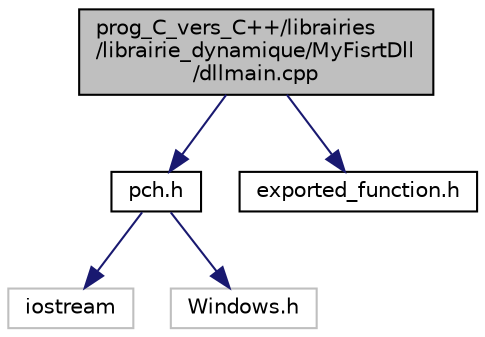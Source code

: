 digraph "prog_C_vers_C++/librairies/librairie_dynamique/MyFisrtDll/dllmain.cpp"
{
  edge [fontname="Helvetica",fontsize="10",labelfontname="Helvetica",labelfontsize="10"];
  node [fontname="Helvetica",fontsize="10",shape=record];
  Node0 [label="prog_C_vers_C++/librairies\l/librairie_dynamique/MyFisrtDll\l/dllmain.cpp",height=0.2,width=0.4,color="black", fillcolor="grey75", style="filled", fontcolor="black"];
  Node0 -> Node1 [color="midnightblue",fontsize="10",style="solid"];
  Node1 [label="pch.h",height=0.2,width=0.4,color="black", fillcolor="white", style="filled",URL="$librairie__dynamique_2MyFisrtDll_2pch_8h.html"];
  Node1 -> Node2 [color="midnightblue",fontsize="10",style="solid"];
  Node2 [label="iostream",height=0.2,width=0.4,color="grey75", fillcolor="white", style="filled"];
  Node1 -> Node3 [color="midnightblue",fontsize="10",style="solid"];
  Node3 [label="Windows.h",height=0.2,width=0.4,color="grey75", fillcolor="white", style="filled"];
  Node0 -> Node4 [color="midnightblue",fontsize="10",style="solid"];
  Node4 [label="exported_function.h",height=0.2,width=0.4,color="black", fillcolor="white", style="filled",URL="$MyFisrtDll_2exported__function_8h.html"];
}

